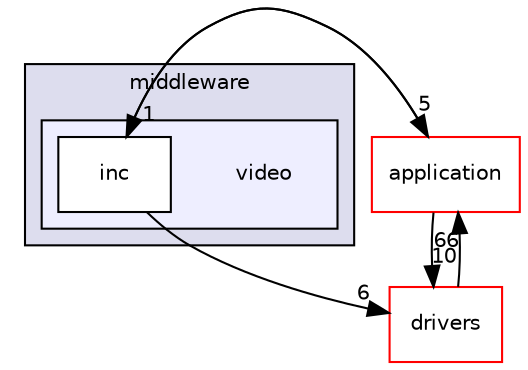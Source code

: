 digraph "video" {
  compound=true
  node [ fontsize="10", fontname="Helvetica"];
  edge [ labelfontsize="10", labelfontname="Helvetica"];
  subgraph clusterdir_180fb5dbcfe56f00ba097c6057eb79b8 {
    graph [ bgcolor="#ddddee", pencolor="black", label="middleware" fontname="Helvetica", fontsize="10", URL="dir_180fb5dbcfe56f00ba097c6057eb79b8.html"]
  subgraph clusterdir_2e7f461624cd9fc7fcf113d3c6c0a1a4 {
    graph [ bgcolor="#eeeeff", pencolor="black", label="" URL="dir_2e7f461624cd9fc7fcf113d3c6c0a1a4.html"];
    dir_2e7f461624cd9fc7fcf113d3c6c0a1a4 [shape=plaintext label="video"];
    dir_3b5bc70c6ca59a18bbd9439cb2e8cfa1 [shape=box label="inc" color="black" fillcolor="white" style="filled" URL="dir_3b5bc70c6ca59a18bbd9439cb2e8cfa1.html"];
  }
  }
  dir_eda2a6d705da8f3400ffe9a7dcb90b30 [shape=box label="application" fillcolor="white" style="filled" color="red" URL="dir_eda2a6d705da8f3400ffe9a7dcb90b30.html"];
  dir_08ce54ab20ebf3a819d624811685620e [shape=box label="drivers" fillcolor="white" style="filled" color="red" URL="dir_08ce54ab20ebf3a819d624811685620e.html"];
  dir_eda2a6d705da8f3400ffe9a7dcb90b30->dir_08ce54ab20ebf3a819d624811685620e [headlabel="10", labeldistance=1.5 headhref="dir_000002_000006.html"];
  dir_eda2a6d705da8f3400ffe9a7dcb90b30->dir_3b5bc70c6ca59a18bbd9439cb2e8cfa1 [headlabel="1", labeldistance=1.5 headhref="dir_000002_000081.html"];
  dir_08ce54ab20ebf3a819d624811685620e->dir_eda2a6d705da8f3400ffe9a7dcb90b30 [headlabel="66", labeldistance=1.5 headhref="dir_000006_000002.html"];
  dir_3b5bc70c6ca59a18bbd9439cb2e8cfa1->dir_eda2a6d705da8f3400ffe9a7dcb90b30 [headlabel="5", labeldistance=1.5 headhref="dir_000081_000002.html"];
  dir_3b5bc70c6ca59a18bbd9439cb2e8cfa1->dir_08ce54ab20ebf3a819d624811685620e [headlabel="6", labeldistance=1.5 headhref="dir_000081_000006.html"];
}
